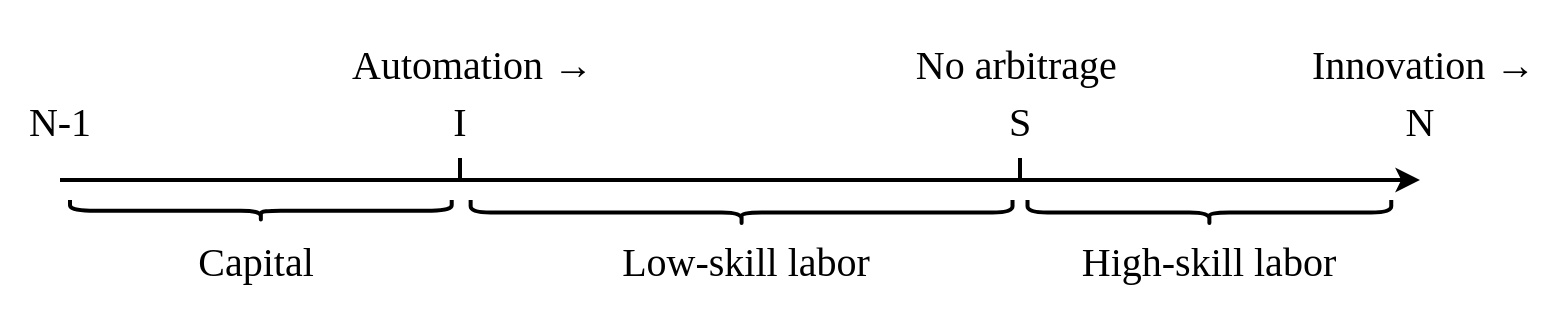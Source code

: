 <mxfile version="20.4.0" type="device"><diagram id="fprV-R4mWX5BNDrVnxV5" name="Page-1"><mxGraphModel dx="873" dy="481" grid="1" gridSize="10" guides="1" tooltips="1" connect="1" arrows="1" fold="1" page="1" pageScale="1" pageWidth="827" pageHeight="1169" math="0" shadow="0"><root><mxCell id="0"/><mxCell id="1" parent="0"/><mxCell id="au08R8JufrC-FvFHFnfX-3" value="" style="rounded=0;whiteSpace=wrap;html=1;strokeColor=none;" vertex="1" parent="1"><mxGeometry x="10" y="180" width="780" height="160" as="geometry"/></mxCell><mxCell id="k5tiH1sfEAdU-DZ8t-Ix-8" value="" style="edgeStyle=segmentEdgeStyle;endArrow=classic;html=1;rounded=0;strokeWidth=2;" parent="1" edge="1"><mxGeometry width="50" height="50" relative="1" as="geometry"><mxPoint x="40" y="270" as="sourcePoint"/><mxPoint x="720" y="269.5" as="targetPoint"/></mxGeometry></mxCell><mxCell id="k5tiH1sfEAdU-DZ8t-Ix-11" value="" style="shape=partialRectangle;whiteSpace=wrap;html=1;bottom=0;top=0;fillColor=none;strokeWidth=2;" parent="1" vertex="1"><mxGeometry x="240" y="260" width="280" height="10" as="geometry"/></mxCell><mxCell id="k5tiH1sfEAdU-DZ8t-Ix-15" value="" style="shape=curlyBracket;whiteSpace=wrap;html=1;rounded=1;strokeWidth=2;rotation=-90;" parent="1" vertex="1"><mxGeometry x="135.11" y="189.89" width="10.63" height="190.85" as="geometry"/></mxCell><mxCell id="k5tiH1sfEAdU-DZ8t-Ix-16" value="" style="shape=curlyBracket;whiteSpace=wrap;html=1;rounded=1;strokeWidth=2;rotation=-90;" parent="1" vertex="1"><mxGeometry x="374.54" y="150.78" width="12.5" height="270.94" as="geometry"/></mxCell><mxCell id="k5tiH1sfEAdU-DZ8t-Ix-17" value="" style="shape=curlyBracket;whiteSpace=wrap;html=1;rounded=1;strokeWidth=2;rotation=-90;" parent="1" vertex="1"><mxGeometry x="608.44" y="195.32" width="12.5" height="181.87" as="geometry"/></mxCell><mxCell id="k5tiH1sfEAdU-DZ8t-Ix-18" value="I" style="text;html=1;strokeColor=none;fillColor=none;align=center;verticalAlign=middle;whiteSpace=wrap;rounded=0;strokeWidth=2;fontSize=20;fontFamily=Times New Roman;" parent="1" vertex="1"><mxGeometry x="230" y="230" width="20" height="20" as="geometry"/></mxCell><mxCell id="k5tiH1sfEAdU-DZ8t-Ix-19" value="&lt;font face=&quot;Times New Roman&quot;&gt;N-1&lt;/font&gt;" style="text;html=1;strokeColor=none;fillColor=none;align=center;verticalAlign=middle;whiteSpace=wrap;rounded=0;strokeWidth=2;fontSize=20;fontFamily=Georgia;" parent="1" vertex="1"><mxGeometry x="20" y="230" width="40" height="20" as="geometry"/></mxCell><mxCell id="k5tiH1sfEAdU-DZ8t-Ix-20" value="N" style="text;html=1;strokeColor=none;fillColor=none;align=center;verticalAlign=middle;whiteSpace=wrap;rounded=0;strokeWidth=2;fontSize=20;fontFamily=Times New Roman;" parent="1" vertex="1"><mxGeometry x="710" y="230" width="20" height="20" as="geometry"/></mxCell><mxCell id="k5tiH1sfEAdU-DZ8t-Ix-21" value="S" style="text;html=1;strokeColor=none;fillColor=none;align=center;verticalAlign=middle;whiteSpace=wrap;rounded=0;strokeWidth=2;fontSize=20;fontFamily=Times New Roman;" parent="1" vertex="1"><mxGeometry x="510" y="230" width="20" height="20" as="geometry"/></mxCell><mxCell id="k5tiH1sfEAdU-DZ8t-Ix-22" value="&lt;font face=&quot;Times New Roman&quot;&gt;Capital&lt;/font&gt;" style="text;html=1;strokeColor=none;fillColor=none;align=center;verticalAlign=middle;whiteSpace=wrap;rounded=0;strokeWidth=2;fontSize=20;fontFamily=Georgia;" parent="1" vertex="1"><mxGeometry x="107.51" y="300" width="60" height="20" as="geometry"/></mxCell><mxCell id="k5tiH1sfEAdU-DZ8t-Ix-23" value="&lt;font face=&quot;Times New Roman&quot;&gt;Low-skill labor&lt;/font&gt;" style="text;html=1;strokeColor=none;fillColor=none;align=center;verticalAlign=middle;whiteSpace=wrap;rounded=0;strokeWidth=2;fontSize=20;fontFamily=Georgia;" parent="1" vertex="1"><mxGeometry x="317.5" y="300" width="130" height="20" as="geometry"/></mxCell><mxCell id="k5tiH1sfEAdU-DZ8t-Ix-24" value="&lt;font face=&quot;Times New Roman&quot;&gt;High-skill labor&lt;/font&gt;" style="text;html=1;strokeColor=none;fillColor=none;align=center;verticalAlign=middle;whiteSpace=wrap;rounded=0;strokeWidth=2;fontSize=20;fontFamily=Georgia;" parent="1" vertex="1"><mxGeometry x="545.16" y="300" width="139.06" height="20" as="geometry"/></mxCell><mxCell id="k5tiH1sfEAdU-DZ8t-Ix-25" value="Automation →" style="text;strokeColor=none;fillColor=none;align=left;verticalAlign=middle;spacingLeft=4;spacingRight=4;overflow=hidden;points=[[0,0.5],[1,0.5]];portConstraint=eastwest;rotatable=0;strokeWidth=2;fontFamily=Times New Roman;fontSize=20;" parent="1" vertex="1"><mxGeometry x="180" y="195.32" width="132.49" height="30" as="geometry"/></mxCell><mxCell id="au08R8JufrC-FvFHFnfX-1" value="No arbitrage" style="text;strokeColor=none;fillColor=none;align=left;verticalAlign=middle;spacingLeft=4;spacingRight=4;overflow=hidden;points=[[0,0.5],[1,0.5]];portConstraint=eastwest;rotatable=0;strokeWidth=2;fontFamily=Times New Roman;fontSize=20;" vertex="1" parent="1"><mxGeometry x="461.88" y="195.32" width="116.25" height="30" as="geometry"/></mxCell><mxCell id="au08R8JufrC-FvFHFnfX-2" value="Innovation →" style="text;strokeColor=none;fillColor=none;align=left;verticalAlign=middle;spacingLeft=4;spacingRight=4;overflow=hidden;points=[[0,0.5],[1,0.5]];portConstraint=eastwest;rotatable=0;strokeWidth=2;fontFamily=Times New Roman;fontSize=20;" vertex="1" parent="1"><mxGeometry x="660" y="195.32" width="132.49" height="30" as="geometry"/></mxCell></root></mxGraphModel></diagram></mxfile>
